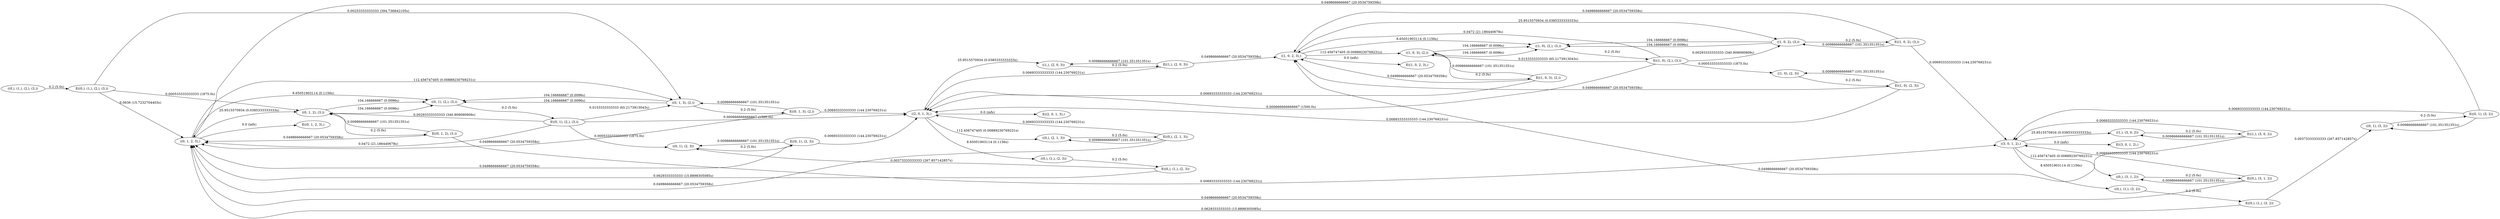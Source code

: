 digraph markov_chain { 
rankdir=LR;
"((0,), (1,), (2,), (3,))" -> "E((0,), (1,), (2,), (3,))" [ label = "0.2 (5.0s)" ]; 
"E((0,), (1,), (2,), (3,))" -> "((0, 1, 2, 3),)" [label = "0.0636 (15.7232704403s)" ]; 
"E((0,), (1,), (2,), (3,))" -> "((0, 1, 2), (3,))" [label = "0.000533333333333 (1875.0s)" ]; 
"E((0,), (1,), (2,), (3,))" -> "((0, 1, 3), (2,))" [label = "0.00253333333333 (394.736842105s)" ]; 
"((0, 1, 2, 3),)" -> "E((0, 1, 2, 3),)" [ label = "0.0 (infs)" ]; 
"((0, 1, 2, 3),)" -> "((0, 1), (2,), (3,))" [ label = "8.65051903114 (0.1156s)" ]; 
"((0, 1, 2, 3),)" -> "((0, 1, 2), (3,))" [ label = "25.9515570934 (0.0385333333333s)" ]; 
"((0, 1, 2, 3),)" -> "((0, 1, 3), (2,))" [ label = "112.456747405 (0.00889230769231s)" ]; 
"((0, 1, 3), (2,))" -> "E((0, 1, 3), (2,))" [ label = "0.2 (5.0s)" ]; 
"E((0, 1, 3), (2,))" -> "((0, 1, 2, 3),)" [label = "0.0498666666667 (20.0534759358s)" ]; 
"E((0, 1, 3), (2,))" -> "((0, 1, 3), (2,))" [label = "0.00986666666667 (101.351351351s)" ]; 
"E((0, 1, 3), (2,))" -> "((2, 0, 1, 3),)" [label = "0.00693333333333 (144.230769231s)" ]; 
"((0, 1, 3), (2,))" -> "((0, 1), (2,), (3,))" [ label = "104.166666667 (0.0096s)" ]; 
"((0, 1, 3), (2,))" -> "((0, 1), (2,), (3,))" [ label = "104.166666667 (0.0096s)" ]; 
"((0, 1, 2), (3,))" -> "E((0, 1, 2), (3,))" [ label = "0.2 (5.0s)" ]; 
"E((0, 1, 2), (3,))" -> "((0, 1, 2, 3),)" [label = "0.0498666666667 (20.0534759358s)" ]; 
"E((0, 1, 2), (3,))" -> "((3, 0, 1, 2),)" [label = "0.00693333333333 (144.230769231s)" ]; 
"E((0, 1, 2), (3,))" -> "((0, 1, 2), (3,))" [label = "0.00986666666667 (101.351351351s)" ]; 
"((0, 1, 2), (3,))" -> "((0, 1), (2,), (3,))" [ label = "104.166666667 (0.0096s)" ]; 
"((0, 1, 2), (3,))" -> "((0, 1), (2,), (3,))" [ label = "104.166666667 (0.0096s)" ]; 
"((2, 0, 1, 3),)" -> "E((2, 0, 1, 3),)" [ label = "0.0 (infs)" ]; 
"((2, 0, 1, 3),)" -> "((1,), (2, 0, 3))" [ label = "25.9515570934 (0.0385333333333s)" ]; 
"((2, 0, 1, 3),)" -> "((0,), (1,), (2, 3))" [ label = "8.65051903114 (0.1156s)" ]; 
"((2, 0, 1, 3),)" -> "((0,), (2, 1, 3))" [ label = "112.456747405 (0.00889230769231s)" ]; 
"((0, 1), (2,), (3,))" -> "E((0, 1), (2,), (3,))" [ label = "0.2 (5.0s)" ]; 
"E((0, 1), (2,), (3,))" -> "((0, 1, 2), (3,))" [label = "0.00293333333333 (340.909090909s)" ]; 
"E((0, 1), (2,), (3,))" -> "((0, 1, 2, 3),)" [label = "0.0472 (21.186440678s)" ]; 
"E((0, 1), (2,), (3,))" -> "((0, 1), (2, 3))" [label = "0.000533333333333 (1875.0s)" ]; 
"E((0, 1), (2,), (3,))" -> "((0, 1, 3), (2,))" [label = "0.0153333333333 (65.2173913043s)" ]; 
"E((0, 1), (2,), (3,))" -> "((2, 0, 1, 3),)" [label = "0.000666666666667 (1500.0s)" ]; 
"((3, 0, 1, 2),)" -> "E((3, 0, 1, 2),)" [ label = "0.0 (infs)" ]; 
"((3, 0, 1, 2),)" -> "((1,), (3, 0, 2))" [ label = "25.9515570934 (0.0385333333333s)" ]; 
"((3, 0, 1, 2),)" -> "((0,), (1,), (3, 2))" [ label = "8.65051903114 (0.1156s)" ]; 
"((3, 0, 1, 2),)" -> "((0,), (3, 1, 2))" [ label = "112.456747405 (0.00889230769231s)" ]; 
"((1,), (2, 0, 3))" -> "E((1,), (2, 0, 3))" [ label = "0.2 (5.0s)" ]; 
"E((1,), (2, 0, 3))" -> "((1,), (2, 0, 3))" [label = "0.00986666666667 (101.351351351s)" ]; 
"E((1,), (2, 0, 3))" -> "((1, 0, 2, 3),)" [label = "0.0498666666667 (20.0534759358s)" ]; 
"E((1,), (2, 0, 3))" -> "((2, 0, 1, 3),)" [label = "0.00693333333333 (144.230769231s)" ]; 
"((0,), (2, 1, 3))" -> "E((0,), (2, 1, 3))" [ label = "0.2 (5.0s)" ]; 
"E((0,), (2, 1, 3))" -> "((0, 1, 2, 3),)" [label = "0.0498666666667 (20.0534759358s)" ]; 
"E((0,), (2, 1, 3))" -> "((0,), (2, 1, 3))" [label = "0.00986666666667 (101.351351351s)" ]; 
"E((0,), (2, 1, 3))" -> "((2, 0, 1, 3),)" [label = "0.00693333333333 (144.230769231s)" ]; 
"((1,), (3, 0, 2))" -> "E((1,), (3, 0, 2))" [ label = "0.2 (5.0s)" ]; 
"E((1,), (3, 0, 2))" -> "((1, 0, 2, 3),)" [label = "0.0498666666667 (20.0534759358s)" ]; 
"E((1,), (3, 0, 2))" -> "((3, 0, 1, 2),)" [label = "0.00693333333333 (144.230769231s)" ]; 
"E((1,), (3, 0, 2))" -> "((1,), (3, 0, 2))" [label = "0.00986666666667 (101.351351351s)" ]; 
"((0,), (1,), (2, 3))" -> "E((0,), (1,), (2, 3))" [ label = "0.2 (5.0s)" ]; 
"E((0,), (1,), (2, 3))" -> "((0, 1), (2, 3))" [label = "0.00373333333333 (267.857142857s)" ]; 
"E((0,), (1,), (2, 3))" -> "((0, 1, 2, 3),)" [label = "0.0629333333333 (15.8898305085s)" ]; 
"((0, 1), (2, 3))" -> "E((0, 1), (2, 3))" [ label = "0.2 (5.0s)" ]; 
"E((0, 1), (2, 3))" -> "((0, 1, 2, 3),)" [label = "0.0498666666667 (20.0534759358s)" ]; 
"E((0, 1), (2, 3))" -> "((0, 1), (2, 3))" [label = "0.00986666666667 (101.351351351s)" ]; 
"E((0, 1), (2, 3))" -> "((2, 0, 1, 3),)" [label = "0.00693333333333 (144.230769231s)" ]; 
"((1, 0, 2, 3),)" -> "E((1, 0, 2, 3),)" [ label = "0.0 (infs)" ]; 
"((1, 0, 2, 3),)" -> "((1, 0, 3), (2,))" [ label = "112.456747405 (0.00889230769231s)" ]; 
"((1, 0, 2, 3),)" -> "((1, 0), (2,), (3,))" [ label = "8.65051903114 (0.1156s)" ]; 
"((1, 0, 2, 3),)" -> "((1, 0, 2), (3,))" [ label = "25.9515570934 (0.0385333333333s)" ]; 
"((0,), (1,), (3, 2))" -> "E((0,), (1,), (3, 2))" [ label = "0.2 (5.0s)" ]; 
"E((0,), (1,), (3, 2))" -> "((0, 1, 2, 3),)" [label = "0.0629333333333 (15.8898305085s)" ]; 
"E((0,), (1,), (3, 2))" -> "((0, 1), (3, 2))" [label = "0.00373333333333 (267.857142857s)" ]; 
"((0,), (3, 1, 2))" -> "E((0,), (3, 1, 2))" [ label = "0.2 (5.0s)" ]; 
"E((0,), (3, 1, 2))" -> "((0, 1, 2, 3),)" [label = "0.0498666666667 (20.0534759358s)" ]; 
"E((0,), (3, 1, 2))" -> "((3, 0, 1, 2),)" [label = "0.00693333333333 (144.230769231s)" ]; 
"E((0,), (3, 1, 2))" -> "((0,), (3, 1, 2))" [label = "0.00986666666667 (101.351351351s)" ]; 
"((1, 0, 2), (3,))" -> "E((1, 0, 2), (3,))" [ label = "0.2 (5.0s)" ]; 
"E((1, 0, 2), (3,))" -> "((1, 0, 2, 3),)" [label = "0.0498666666667 (20.0534759358s)" ]; 
"E((1, 0, 2), (3,))" -> "((3, 0, 1, 2),)" [label = "0.00693333333333 (144.230769231s)" ]; 
"E((1, 0, 2), (3,))" -> "((1, 0, 2), (3,))" [label = "0.00986666666667 (101.351351351s)" ]; 
"((1, 0, 2), (3,))" -> "((1, 0), (2,), (3,))" [ label = "104.166666667 (0.0096s)" ]; 
"((1, 0, 2), (3,))" -> "((1, 0), (2,), (3,))" [ label = "104.166666667 (0.0096s)" ]; 
"((1, 0, 3), (2,))" -> "E((1, 0, 3), (2,))" [ label = "0.2 (5.0s)" ]; 
"E((1, 0, 3), (2,))" -> "((1, 0, 3), (2,))" [label = "0.00986666666667 (101.351351351s)" ]; 
"E((1, 0, 3), (2,))" -> "((1, 0, 2, 3),)" [label = "0.0498666666667 (20.0534759358s)" ]; 
"E((1, 0, 3), (2,))" -> "((2, 0, 1, 3),)" [label = "0.00693333333333 (144.230769231s)" ]; 
"((1, 0, 3), (2,))" -> "((1, 0), (2,), (3,))" [ label = "104.166666667 (0.0096s)" ]; 
"((1, 0, 3), (2,))" -> "((1, 0), (2,), (3,))" [ label = "104.166666667 (0.0096s)" ]; 
"((1, 0), (2,), (3,))" -> "E((1, 0), (2,), (3,))" [ label = "0.2 (5.0s)" ]; 
"E((1, 0), (2,), (3,))" -> "((1, 0, 2, 3),)" [label = "0.0472 (21.186440678s)" ]; 
"E((1, 0), (2,), (3,))" -> "((1, 0), (2, 3))" [label = "0.000533333333333 (1875.0s)" ]; 
"E((1, 0), (2,), (3,))" -> "((2, 0, 1, 3),)" [label = "0.000666666666667 (1500.0s)" ]; 
"E((1, 0), (2,), (3,))" -> "((1, 0, 3), (2,))" [label = "0.0153333333333 (65.2173913043s)" ]; 
"E((1, 0), (2,), (3,))" -> "((1, 0, 2), (3,))" [label = "0.00293333333333 (340.909090909s)" ]; 
"((0, 1), (3, 2))" -> "E((0, 1), (3, 2))" [ label = "0.2 (5.0s)" ]; 
"E((0, 1), (3, 2))" -> "((0, 1, 2, 3),)" [label = "0.0498666666667 (20.0534759358s)" ]; 
"E((0, 1), (3, 2))" -> "((3, 0, 1, 2),)" [label = "0.00693333333333 (144.230769231s)" ]; 
"E((0, 1), (3, 2))" -> "((0, 1), (3, 2))" [label = "0.00986666666667 (101.351351351s)" ]; 
"((1, 0), (2, 3))" -> "E((1, 0), (2, 3))" [ label = "0.2 (5.0s)" ]; 
"E((1, 0), (2, 3))" -> "((1, 0), (2, 3))" [label = "0.00986666666667 (101.351351351s)" ]; 
"E((1, 0), (2, 3))" -> "((1, 0, 2, 3),)" [label = "0.0498666666667 (20.0534759358s)" ]; 
"E((1, 0), (2, 3))" -> "((2, 0, 1, 3),)" [label = "0.00693333333333 (144.230769231s)" ]; 
}
